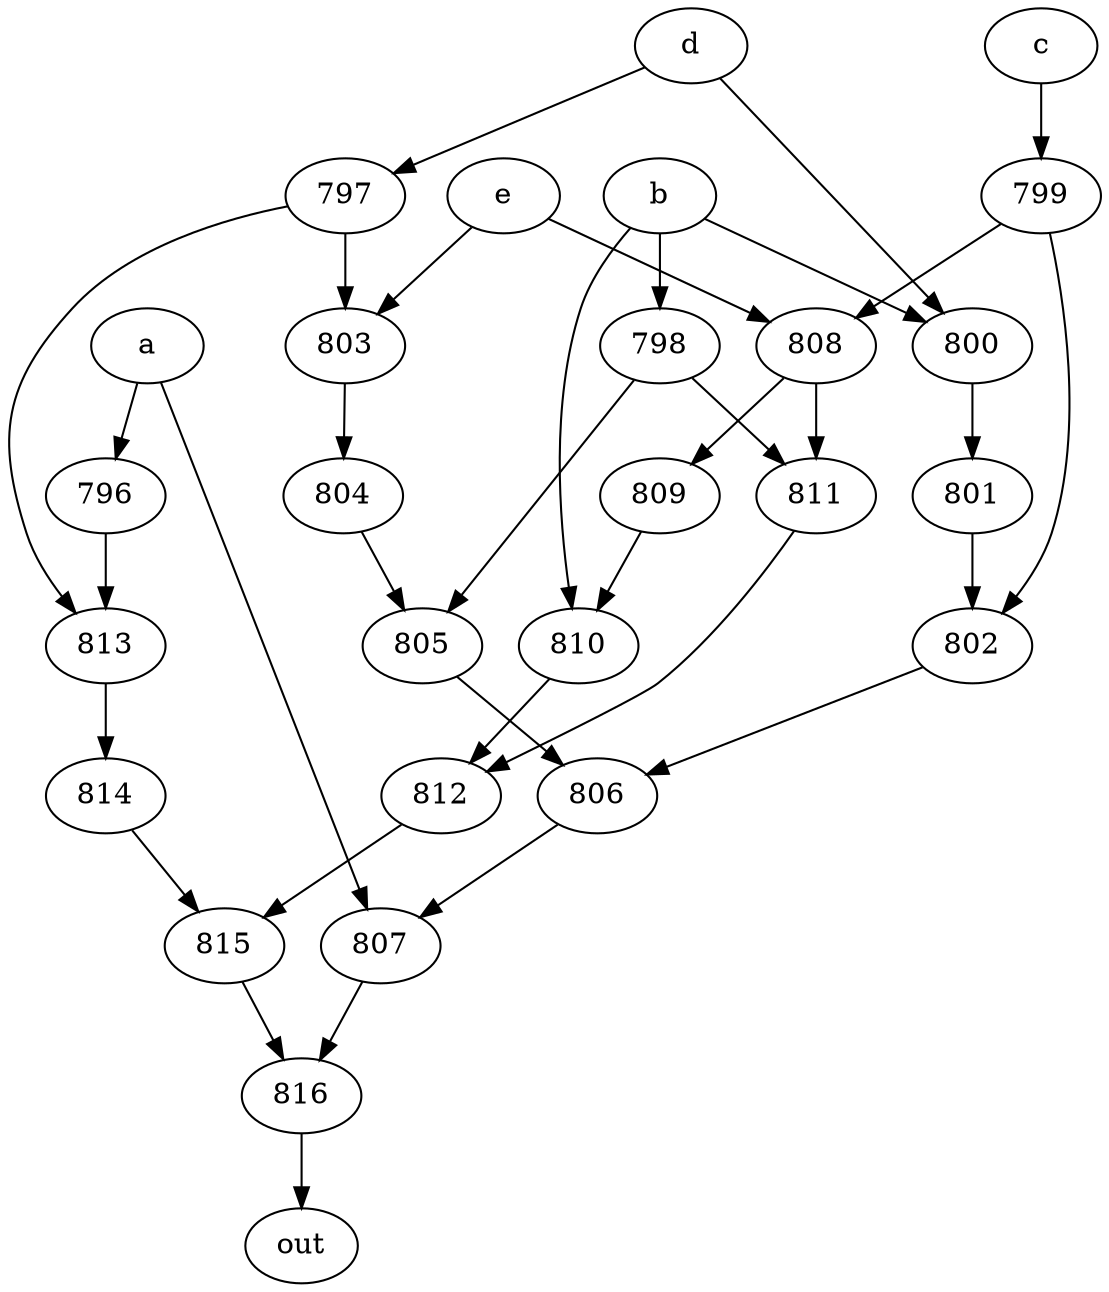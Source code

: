 strict digraph "" {
	816 -> out;
	a -> 796;
	a -> 807;
	796 -> 813;
	807 -> 816;
	813 -> 814;
	b -> 798;
	b -> 800;
	b -> 810;
	798 -> 805;
	798 -> 811;
	800 -> 801;
	810 -> 812;
	805 -> 806;
	811 -> 812;
	801 -> 802;
	812 -> 815;
	c -> 799;
	799 -> 802;
	799 -> 808;
	802 -> 806;
	808 -> 811;
	808 -> 809;
	d -> 800;
	d -> 797;
	797 -> 813;
	797 -> 803;
	803 -> 804;
	e -> 808;
	e -> 803;
	804 -> 805;
	809 -> 810;
	814 -> 815;
	806 -> 807;
	815 -> 816;
}
